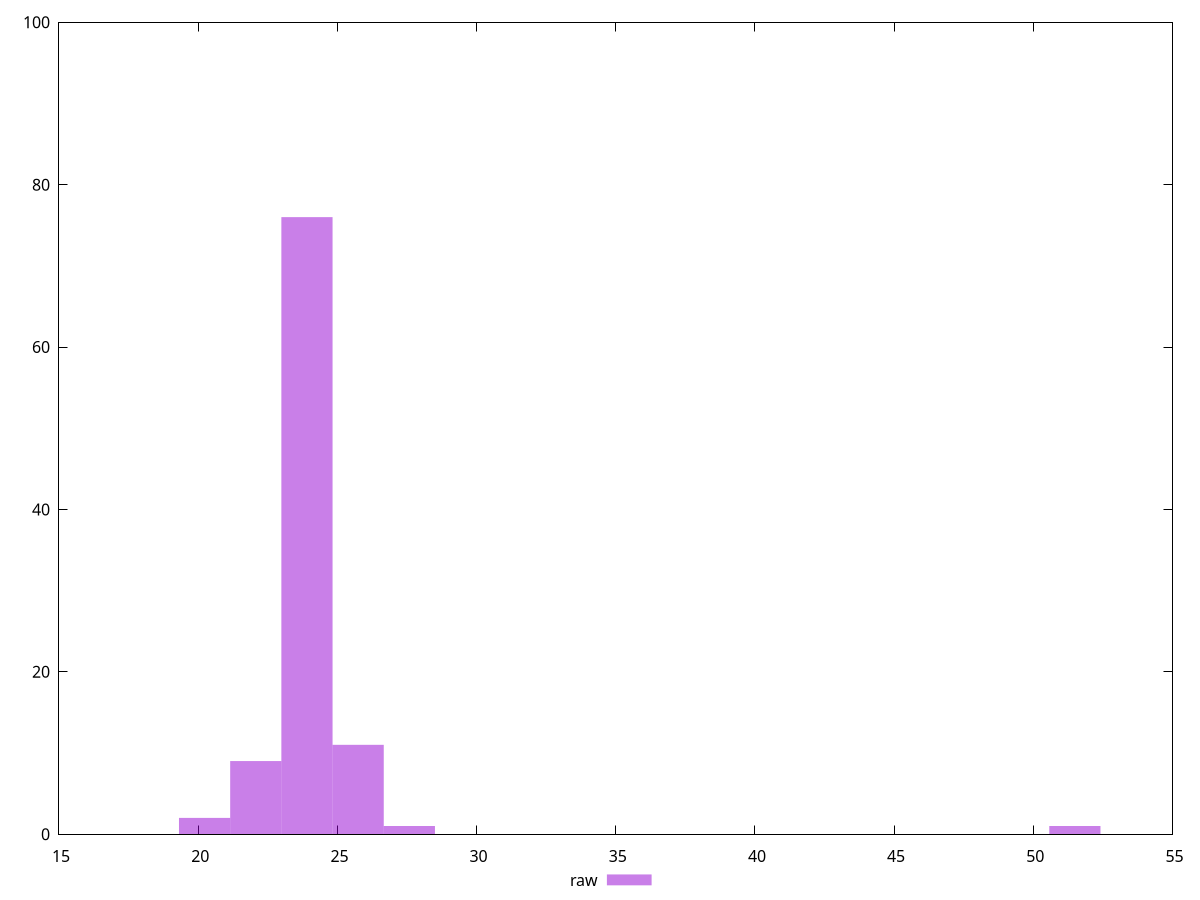 reset
set terminal svg size 640, 490 enhanced background rgb 'white'
set output "reprap/bootup-time/samples/pages+cached+noexternal+nocss/raw/histogram.svg"

$raw <<EOF
23.90752344256933 76
22.068483177756306 9
25.746563707382357 11
27.585603972195383 1
20.22944291294328 2
51.493127414764714 1
EOF

set key outside below
set boxwidth 1.8390402648130255
set yrange [0:100]
set style fill transparent solid 0.5 noborder

plot \
  $raw title "raw" with boxes, \


reset